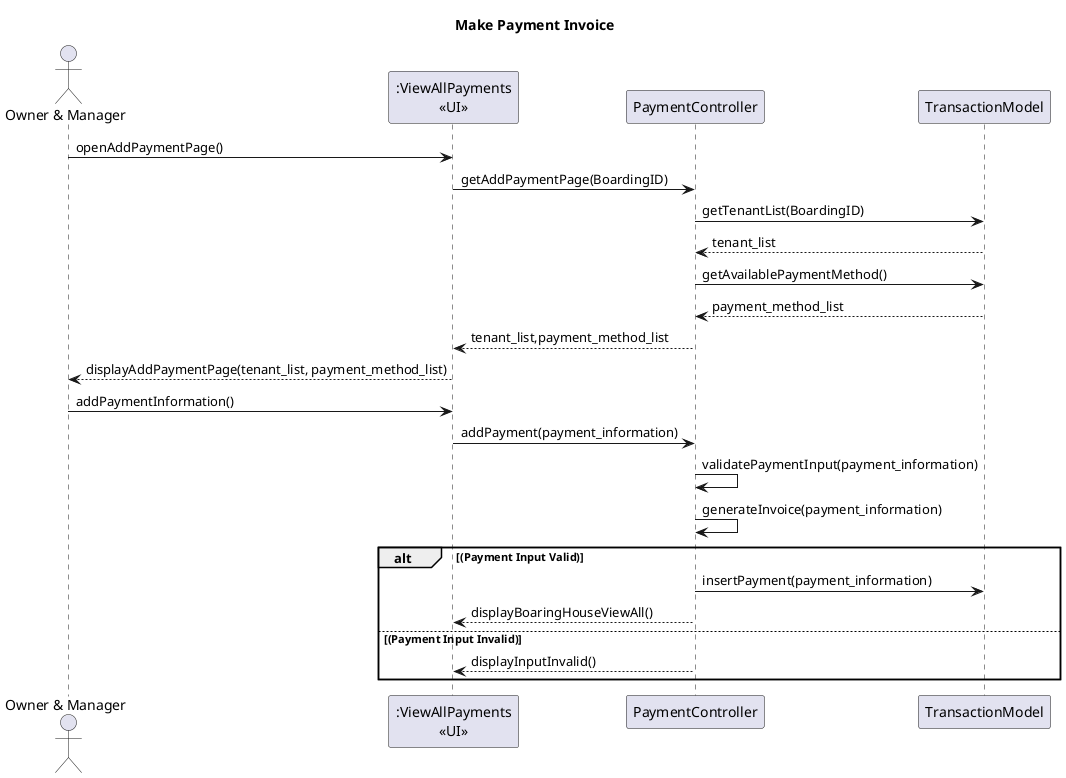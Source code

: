@startuml
title Make Payment Invoice
actor "Owner & Manager" as act
participant ":ViewAllPayments\n<<UI>>" as view
participant PaymentController as ctrl
participant TransactionModel as tm

act -> view : openAddPaymentPage()
view -> ctrl : getAddPaymentPage(BoardingID)
ctrl -> tm : getTenantList(BoardingID)
ctrl <-- tm : tenant_list
ctrl -> tm : getAvailablePaymentMethod()
ctrl <-- tm : payment_method_list
view <-- ctrl : tenant_list,payment_method_list
act <-- view : displayAddPaymentPage(tenant_list, payment_method_list) 

act -> view : addPaymentInformation()
view -> ctrl : addPayment(payment_information)
ctrl -> ctrl : validatePaymentInput(payment_information)
ctrl -> ctrl : generateInvoice(payment_information)

alt (Payment Input Valid)
    ctrl -> tm : insertPayment(payment_information)
    view <-- ctrl : displayBoaringHouseViewAll()
else (Payment Input Invalid)
    view <-- ctrl : displayInputInvalid()
end
@enduml
